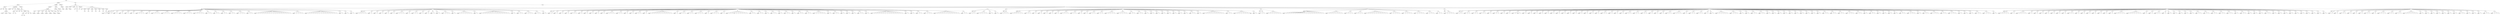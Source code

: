 digraph Tree {
	"t0" [label = "TEI"];
	"t1" [label = "teiHeader"];
	"t2" [label = "fileDesc"];
	"t3" [label = "titleStmt"];
	"t4" [label = "title"];
	"t5" [label = "title"];
	"t6" [label = "author"];
	"t7" [label = "persName"];
	"t8" [label = "forename"];
	"t9" [label = "forename"];
	"t10" [label = "surname"];
	"t11" [label = "publicationStmt"];
	"t12" [label = "publisher"];
	"t13" [label = "idno"];
	"t14" [label = "idno"];
	"t15" [label = "availability"];
	"t16" [label = "licence"];
	"t17" [label = "ab"];
	"t18" [label = "ref"];
	"t19" [label = "sourceDesc"];
	"t20" [label = "bibl"];
	"t21" [label = "name"];
	"t22" [label = "idno"];
	"t23" [label = "idno"];
	"t24" [label = "availability"];
	"t25" [label = "licence"];
	"t26" [label = "ab"];
	"t27" [label = "ref"];
	"t28" [label = "bibl"];
	"t29" [label = "date"];
	"t30" [label = "date"];
	"t31" [label = "idno"];
	"t32" [label = "profileDesc"];
	"t33" [label = "particDesc"];
	"t34" [label = "listPerson"];
	"t35" [label = "person"];
	"t36" [label = "persName"];
	"t37" [label = "person"];
	"t38" [label = "persName"];
	"t39" [label = "person"];
	"t40" [label = "persName"];
	"t41" [label = "person"];
	"t42" [label = "persName"];
	"t43" [label = "person"];
	"t44" [label = "persName"];
	"t45" [label = "person"];
	"t46" [label = "persName"];
	"t47" [label = "person"];
	"t48" [label = "persName"];
	"t49" [label = "textClass"];
	"t50" [label = "keywords"];
	"t51" [label = "term"];
	"t52" [label = "term"];
	"t53" [label = "classCode"];
	"t54" [label = "revisionDesc"];
	"t55" [label = "listChange"];
	"t56" [label = "change"];
	"t57" [label = "text"];
	"t58" [label = "front"];
	"t59" [label = "docTitle"];
	"t60" [label = "titlePart"];
	"t61" [label = "titlePart"];
	"t62" [label = "docDate"];
	"t63" [label = "docAuthor"];
	"t64" [label = "div"];
	"t65" [label = "div"];
	"t66" [label = "div"];
	"t67" [label = "p"];
	"t68" [label = "performance"];
	"t69" [label = "ab"];
	"t70" [label = "castList"];
	"t71" [label = "head"];
	"t72" [label = "castItem"];
	"t73" [label = "role"];
	"t74" [label = "castItem"];
	"t75" [label = "role"];
	"t76" [label = "castItem"];
	"t77" [label = "role"];
	"t78" [label = "castItem"];
	"t79" [label = "role"];
	"t80" [label = "castItem"];
	"t81" [label = "role"];
	"t82" [label = "castItem"];
	"t83" [label = "role"];
	"t84" [label = "castItem"];
	"t85" [label = "role"];
	"t86" [label = "body"];
	"t87" [label = "div"];
	"t88" [label = "head"];
	"t89" [label = "div"];
	"t90" [label = "head"];
	"t91" [label = "sp"];
	"t92" [label = "speaker"];
	"t93" [label = "l"];
	"t94" [label = "sp"];
	"t95" [label = "speaker"];
	"t96" [label = "l"];
	"t97" [label = "sp"];
	"t98" [label = "speaker"];
	"t99" [label = "l"];
	"t100" [label = "sp"];
	"t101" [label = "speaker"];
	"t102" [label = "l"];
	"t103" [label = "sp"];
	"t104" [label = "speaker"];
	"t105" [label = "l"];
	"t106" [label = "sp"];
	"t107" [label = "speaker"];
	"t108" [label = "l"];
	"t109" [label = "sp"];
	"t110" [label = "speaker"];
	"t111" [label = "l"];
	"t112" [label = "l"];
	"t113" [label = "l"];
	"t114" [label = "sp"];
	"t115" [label = "speaker"];
	"t116" [label = "l"];
	"t117" [label = "sp"];
	"t118" [label = "speaker"];
	"t119" [label = "l"];
	"t120" [label = "l"];
	"t121" [label = "l"];
	"t122" [label = "sp"];
	"t123" [label = "speaker"];
	"t124" [label = "l"];
	"t125" [label = "l"];
	"t126" [label = "l"];
	"t127" [label = "sp"];
	"t128" [label = "speaker"];
	"t129" [label = "l"];
	"t130" [label = "l"];
	"t131" [label = "l"];
	"t132" [label = "l"];
	"t133" [label = "sp"];
	"t134" [label = "speaker"];
	"t135" [label = "l"];
	"t136" [label = "l"];
	"t137" [label = "l"];
	"t138" [label = "sp"];
	"t139" [label = "speaker"];
	"t140" [label = "l"];
	"t141" [label = "l"];
	"t142" [label = "l"];
	"t143" [label = "l"];
	"t144" [label = "sp"];
	"t145" [label = "speaker"];
	"t146" [label = "l"];
	"t147" [label = "l"];
	"t148" [label = "sp"];
	"t149" [label = "speaker"];
	"t150" [label = "l"];
	"t151" [label = "l"];
	"t152" [label = "sp"];
	"t153" [label = "speaker"];
	"t154" [label = "l"];
	"t155" [label = "l"];
	"t156" [label = "sp"];
	"t157" [label = "speaker"];
	"t158" [label = "l"];
	"t159" [label = "l"];
	"t160" [label = "sp"];
	"t161" [label = "speaker"];
	"t162" [label = "l"];
	"t163" [label = "l"];
	"t164" [label = "l"];
	"t165" [label = "sp"];
	"t166" [label = "speaker"];
	"t167" [label = "l"];
	"t168" [label = "l"];
	"t169" [label = "sp"];
	"t170" [label = "speaker"];
	"t171" [label = "l"];
	"t172" [label = "l"];
	"t173" [label = "l"];
	"t174" [label = "l"];
	"t175" [label = "l"];
	"t176" [label = "l"];
	"t177" [label = "l"];
	"t178" [label = "l"];
	"t179" [label = "l"];
	"t180" [label = "l"];
	"t181" [label = "l"];
	"t182" [label = "l"];
	"t183" [label = "l"];
	"t184" [label = "l"];
	"t185" [label = "l"];
	"t186" [label = "l"];
	"t187" [label = "sp"];
	"t188" [label = "speaker"];
	"t189" [label = "l"];
	"t190" [label = "l"];
	"t191" [label = "l"];
	"t192" [label = "l"];
	"t193" [label = "sp"];
	"t194" [label = "speaker"];
	"t195" [label = "l"];
	"t196" [label = "l"];
	"t197" [label = "l"];
	"t198" [label = "l"];
	"t199" [label = "l"];
	"t200" [label = "l"];
	"t201" [label = "l"];
	"t202" [label = "l"];
	"t203" [label = "l"];
	"t204" [label = "l"];
	"t205" [label = "l"];
	"t206" [label = "l"];
	"t207" [label = "l"];
	"t208" [label = "l"];
	"t209" [label = "sp"];
	"t210" [label = "speaker"];
	"t211" [label = "l"];
	"t212" [label = "sp"];
	"t213" [label = "speaker"];
	"t214" [label = "l"];
	"t215" [label = "sp"];
	"t216" [label = "speaker"];
	"t217" [label = "l"];
	"t218" [label = "div"];
	"t219" [label = "head"];
	"t220" [label = "sp"];
	"t221" [label = "speaker"];
	"t222" [label = "l"];
	"t223" [label = "l"];
	"t224" [label = "l"];
	"t225" [label = "l"];
	"t226" [label = "sp"];
	"t227" [label = "speaker"];
	"t228" [label = "l"];
	"t229" [label = "sp"];
	"t230" [label = "speaker"];
	"t231" [label = "l"];
	"t232" [label = "sp"];
	"t233" [label = "speaker"];
	"t234" [label = "l"];
	"t235" [label = "sp"];
	"t236" [label = "speaker"];
	"t237" [label = "l"];
	"t238" [label = "sp"];
	"t239" [label = "speaker"];
	"t240" [label = "l"];
	"t241" [label = "sp"];
	"t242" [label = "speaker"];
	"t243" [label = "l"];
	"t244" [label = "l"];
	"t245" [label = "l"];
	"t246" [label = "sp"];
	"t247" [label = "speaker"];
	"t248" [label = "l"];
	"t249" [label = "sp"];
	"t250" [label = "speaker"];
	"t251" [label = "l"];
	"t252" [label = "l"];
	"t253" [label = "sp"];
	"t254" [label = "speaker"];
	"t255" [label = "l"];
	"t256" [label = "sp"];
	"t257" [label = "speaker"];
	"t258" [label = "l"];
	"t259" [label = "sp"];
	"t260" [label = "speaker"];
	"t261" [label = "l"];
	"t262" [label = "sp"];
	"t263" [label = "speaker"];
	"t264" [label = "l"];
	"t265" [label = "sp"];
	"t266" [label = "speaker"];
	"t267" [label = "l"];
	"t268" [label = "l"];
	"t269" [label = "l"];
	"t270" [label = "sp"];
	"t271" [label = "speaker"];
	"t272" [label = "l"];
	"t273" [label = "sp"];
	"t274" [label = "speaker"];
	"t275" [label = "l"];
	"t276" [label = "l"];
	"t277" [label = "l"];
	"t278" [label = "l"];
	"t279" [label = "l"];
	"t280" [label = "l"];
	"t281" [label = "sp"];
	"t282" [label = "speaker"];
	"t283" [label = "l"];
	"t284" [label = "sp"];
	"t285" [label = "speaker"];
	"t286" [label = "l"];
	"t287" [label = "l"];
	"t288" [label = "l"];
	"t289" [label = "l"];
	"t290" [label = "l"];
	"t291" [label = "l"];
	"t292" [label = "l"];
	"t293" [label = "l"];
	"t294" [label = "l"];
	"t295" [label = "l"];
	"t296" [label = "l"];
	"t297" [label = "l"];
	"t298" [label = "l"];
	"t299" [label = "sp"];
	"t300" [label = "speaker"];
	"t301" [label = "l"];
	"t302" [label = "sp"];
	"t303" [label = "speaker"];
	"t304" [label = "l"];
	"t305" [label = "l"];
	"t306" [label = "sp"];
	"t307" [label = "speaker"];
	"t308" [label = "l"];
	"t309" [label = "l"];
	"t310" [label = "l"];
	"t311" [label = "sp"];
	"t312" [label = "speaker"];
	"t313" [label = "l"];
	"t314" [label = "l"];
	"t315" [label = "sp"];
	"t316" [label = "speaker"];
	"t317" [label = "l"];
	"t318" [label = "div"];
	"t319" [label = "head"];
	"t320" [label = "sp"];
	"t321" [label = "speaker"];
	"t322" [label = "l"];
	"t323" [label = "sp"];
	"t324" [label = "speaker"];
	"t325" [label = "l"];
	"t326" [label = "sp"];
	"t327" [label = "speaker"];
	"t328" [label = "l"];
	"t329" [label = "sp"];
	"t330" [label = "speaker"];
	"t331" [label = "l"];
	"t332" [label = "sp"];
	"t333" [label = "speaker"];
	"t334" [label = "l"];
	"t335" [label = "l"];
	"t336" [label = "sp"];
	"t337" [label = "speaker"];
	"t338" [label = "l"];
	"t339" [label = "sp"];
	"t340" [label = "speaker"];
	"t341" [label = "l"];
	"t342" [label = "sp"];
	"t343" [label = "speaker"];
	"t344" [label = "l"];
	"t345" [label = "sp"];
	"t346" [label = "speaker"];
	"t347" [label = "l"];
	"t348" [label = "sp"];
	"t349" [label = "speaker"];
	"t350" [label = "l"];
	"t351" [label = "sp"];
	"t352" [label = "speaker"];
	"t353" [label = "l"];
	"t354" [label = "l"];
	"t355" [label = "l"];
	"t356" [label = "sp"];
	"t357" [label = "speaker"];
	"t358" [label = "l"];
	"t359" [label = "l"];
	"t360" [label = "sp"];
	"t361" [label = "speaker"];
	"t362" [label = "l"];
	"t363" [label = "sp"];
	"t364" [label = "speaker"];
	"t365" [label = "l"];
	"t366" [label = "sp"];
	"t367" [label = "speaker"];
	"t368" [label = "l"];
	"t369" [label = "l"];
	"t370" [label = "sp"];
	"t371" [label = "speaker"];
	"t372" [label = "l"];
	"t373" [label = "sp"];
	"t374" [label = "speaker"];
	"t375" [label = "l"];
	"t376" [label = "l"];
	"t377" [label = "l"];
	"t378" [label = "l"];
	"t379" [label = "l"];
	"t380" [label = "l"];
	"t381" [label = "l"];
	"t382" [label = "l"];
	"t383" [label = "l"];
	"t384" [label = "l"];
	"t385" [label = "sp"];
	"t386" [label = "speaker"];
	"t387" [label = "l"];
	"t388" [label = "sp"];
	"t389" [label = "speaker"];
	"t390" [label = "l"];
	"t391" [label = "l"];
	"t392" [label = "sp"];
	"t393" [label = "speaker"];
	"t394" [label = "l"];
	"t395" [label = "l"];
	"t396" [label = "sp"];
	"t397" [label = "speaker"];
	"t398" [label = "l"];
	"t399" [label = "l"];
	"t400" [label = "l"];
	"t401" [label = "sp"];
	"t402" [label = "speaker"];
	"t403" [label = "l"];
	"t404" [label = "sp"];
	"t405" [label = "speaker"];
	"t406" [label = "l"];
	"t407" [label = "l"];
	"t408" [label = "l"];
	"t409" [label = "sp"];
	"t410" [label = "speaker"];
	"t411" [label = "l"];
	"t412" [label = "sp"];
	"t413" [label = "speaker"];
	"t414" [label = "l"];
	"t415" [label = "l"];
	"t416" [label = "note"];
	"t417" [label = "l"];
	"t418" [label = "l"];
	"t419" [label = "l"];
	"t420" [label = "l"];
	"t421" [label = "l"];
	"t422" [label = "l"];
	"t423" [label = "sp"];
	"t424" [label = "speaker"];
	"t425" [label = "l"];
	"t426" [label = "l"];
	"t427" [label = "sp"];
	"t428" [label = "speaker"];
	"t429" [label = "l"];
	"t430" [label = "l"];
	"t431" [label = "sp"];
	"t432" [label = "speaker"];
	"t433" [label = "l"];
	"t434" [label = "sp"];
	"t435" [label = "speaker"];
	"t436" [label = "l"];
	"t437" [label = "l"];
	"t438" [label = "sp"];
	"t439" [label = "speaker"];
	"t440" [label = "l"];
	"t441" [label = "sp"];
	"t442" [label = "speaker"];
	"t443" [label = "l"];
	"t444" [label = "l"];
	"t445" [label = "sp"];
	"t446" [label = "speaker"];
	"t447" [label = "l"];
	"t448" [label = "sp"];
	"t449" [label = "speaker"];
	"t450" [label = "l"];
	"t451" [label = "l"];
	"t452" [label = "sp"];
	"t453" [label = "speaker"];
	"t454" [label = "l"];
	"t455" [label = "l"];
	"t456" [label = "sp"];
	"t457" [label = "speaker"];
	"t458" [label = "l"];
	"t459" [label = "l"];
	"t460" [label = "l"];
	"t461" [label = "l"];
	"t462" [label = "l"];
	"t463" [label = "sp"];
	"t464" [label = "speaker"];
	"t465" [label = "l"];
	"t466" [label = "sp"];
	"t467" [label = "speaker"];
	"t468" [label = "l"];
	"t469" [label = "l"];
	"t470" [label = "sp"];
	"t471" [label = "speaker"];
	"t472" [label = "l"];
	"t473" [label = "sp"];
	"t474" [label = "speaker"];
	"t475" [label = "l"];
	"t476" [label = "sp"];
	"t477" [label = "speaker"];
	"t478" [label = "l"];
	"t479" [label = "sp"];
	"t480" [label = "speaker"];
	"t481" [label = "l"];
	"t482" [label = "l"];
	"t483" [label = "sp"];
	"t484" [label = "speaker"];
	"t485" [label = "l"];
	"t486" [label = "sp"];
	"t487" [label = "speaker"];
	"t488" [label = "l"];
	"t489" [label = "l"];
	"t490" [label = "l"];
	"t491" [label = "l"];
	"t492" [label = "l"];
	"t493" [label = "l"];
	"t494" [label = "l"];
	"t495" [label = "l"];
	"t496" [label = "l"];
	"t497" [label = "l"];
	"t498" [label = "l"];
	"t499" [label = "l"];
	"t500" [label = "l"];
	"t501" [label = "l"];
	"t502" [label = "sp"];
	"t503" [label = "speaker"];
	"t504" [label = "l"];
	"t505" [label = "sp"];
	"t506" [label = "speaker"];
	"t507" [label = "l"];
	"t508" [label = "sp"];
	"t509" [label = "speaker"];
	"t510" [label = "l"];
	"t511" [label = "l"];
	"t512" [label = "sp"];
	"t513" [label = "speaker"];
	"t514" [label = "l"];
	"t515" [label = "l"];
	"t516" [label = "l"];
	"t517" [label = "sp"];
	"t518" [label = "speaker"];
	"t519" [label = "l"];
	"t520" [label = "l"];
	"t521" [label = "l"];
	"t522" [label = "l"];
	"t523" [label = "l"];
	"t524" [label = "l"];
	"t525" [label = "l"];
	"t526" [label = "l"];
	"t527" [label = "l"];
	"t528" [label = "l"];
	"t529" [label = "l"];
	"t530" [label = "sp"];
	"t531" [label = "speaker"];
	"t532" [label = "l"];
	"t533" [label = "l"];
	"t534" [label = "div"];
	"t535" [label = "head"];
	"t536" [label = "sp"];
	"t537" [label = "speaker"];
	"t538" [label = "l"];
	"t539" [label = "l"];
	"t540" [label = "sp"];
	"t541" [label = "speaker"];
	"t542" [label = "l"];
	"t543" [label = "l"];
	"t544" [label = "l"];
	"t545" [label = "l"];
	"t546" [label = "sp"];
	"t547" [label = "speaker"];
	"t548" [label = "l"];
	"t549" [label = "sp"];
	"t550" [label = "speaker"];
	"t551" [label = "l"];
	"t552" [label = "div"];
	"t553" [label = "head"];
	"t554" [label = "sp"];
	"t555" [label = "speaker"];
	"t556" [label = "l"];
	"t557" [label = "l"];
	"t558" [label = "l"];
	"t559" [label = "div"];
	"t560" [label = "head"];
	"t561" [label = "sp"];
	"t562" [label = "speaker"];
	"t563" [label = "l"];
	"t564" [label = "l"];
	"t565" [label = "l"];
	"t566" [label = "l"];
	"t567" [label = "l"];
	"t568" [label = "sp"];
	"t569" [label = "speaker"];
	"t570" [label = "l"];
	"t571" [label = "l"];
	"t572" [label = "sp"];
	"t573" [label = "speaker"];
	"t574" [label = "l"];
	"t575" [label = "sp"];
	"t576" [label = "speaker"];
	"t577" [label = "l"];
	"t578" [label = "sp"];
	"t579" [label = "speaker"];
	"t580" [label = "l"];
	"t581" [label = "sp"];
	"t582" [label = "speaker"];
	"t583" [label = "l"];
	"t584" [label = "sp"];
	"t585" [label = "speaker"];
	"t586" [label = "l"];
	"t587" [label = "sp"];
	"t588" [label = "speaker"];
	"t589" [label = "l"];
	"t590" [label = "l"];
	"t591" [label = "l"];
	"t592" [label = "sp"];
	"t593" [label = "speaker"];
	"t594" [label = "l"];
	"t595" [label = "l"];
	"t596" [label = "sp"];
	"t597" [label = "speaker"];
	"t598" [label = "l"];
	"t599" [label = "sp"];
	"t600" [label = "speaker"];
	"t601" [label = "l"];
	"t602" [label = "sp"];
	"t603" [label = "speaker"];
	"t604" [label = "l"];
	"t605" [label = "l"];
	"t606" [label = "sp"];
	"t607" [label = "speaker"];
	"t608" [label = "l"];
	"t609" [label = "l"];
	"t610" [label = "sp"];
	"t611" [label = "speaker"];
	"t612" [label = "l"];
	"t613" [label = "l"];
	"t614" [label = "l"];
	"t615" [label = "l"];
	"t616" [label = "sp"];
	"t617" [label = "speaker"];
	"t618" [label = "l"];
	"t619" [label = "l"];
	"t620" [label = "l"];
	"t621" [label = "l"];
	"t622" [label = "sp"];
	"t623" [label = "speaker"];
	"t624" [label = "l"];
	"t625" [label = "l"];
	"t626" [label = "sp"];
	"t627" [label = "speaker"];
	"t628" [label = "l"];
	"t629" [label = "l"];
	"t630" [label = "sp"];
	"t631" [label = "speaker"];
	"t632" [label = "l"];
	"t633" [label = "sp"];
	"t634" [label = "speaker"];
	"t635" [label = "l"];
	"t636" [label = "sp"];
	"t637" [label = "speaker"];
	"t638" [label = "l"];
	"t639" [label = "sp"];
	"t640" [label = "speaker"];
	"t641" [label = "l"];
	"t642" [label = "sp"];
	"t643" [label = "speaker"];
	"t644" [label = "l"];
	"t645" [label = "sp"];
	"t646" [label = "speaker"];
	"t647" [label = "l"];
	"t648" [label = "sp"];
	"t649" [label = "speaker"];
	"t650" [label = "l"];
	"t651" [label = "sp"];
	"t652" [label = "speaker"];
	"t653" [label = "l"];
	"t654" [label = "sp"];
	"t655" [label = "speaker"];
	"t656" [label = "l"];
	"t657" [label = "l"];
	"t658" [label = "sp"];
	"t659" [label = "speaker"];
	"t660" [label = "l"];
	"t661" [label = "sp"];
	"t662" [label = "speaker"];
	"t663" [label = "l"];
	"t664" [label = "l"];
	"t665" [label = "l"];
	"t666" [label = "l"];
	"t667" [label = "l"];
	"t668" [label = "l"];
	"t669" [label = "l"];
	"t670" [label = "l"];
	"t671" [label = "l"];
	"t672" [label = "sp"];
	"t673" [label = "speaker"];
	"t674" [label = "l"];
	"t675" [label = "l"];
	"t676" [label = "sp"];
	"t677" [label = "speaker"];
	"t678" [label = "l"];
	"t679" [label = "l"];
	"t680" [label = "l"];
	"t681" [label = "l"];
	"t682" [label = "l"];
	"t683" [label = "l"];
	"t684" [label = "stage"];
	"t685" [label = "sp"];
	"t686" [label = "speaker"];
	"t687" [label = "l"];
	"t688" [label = "div"];
	"t689" [label = "head"];
	"t690" [label = "sp"];
	"t691" [label = "speaker"];
	"t692" [label = "l"];
	"t693" [label = "l"];
	"t694" [label = "sp"];
	"t695" [label = "speaker"];
	"t696" [label = "l"];
	"t697" [label = "l"];
	"t698" [label = "l"];
	"t699" [label = "l"];
	"t700" [label = "l"];
	"t701" [label = "l"];
	"t702" [label = "div"];
	"t703" [label = "head"];
	"t704" [label = "sp"];
	"t705" [label = "speaker"];
	"t706" [label = "l"];
	"t707" [label = "l"];
	"t708" [label = "l"];
	"t709" [label = "l"];
	"t710" [label = "l"];
	"t711" [label = "l"];
	"t712" [label = "l"];
	"t713" [label = "l"];
	"t714" [label = "l"];
	"t715" [label = "l"];
	"t716" [label = "l"];
	"t717" [label = "l"];
	"t718" [label = "l"];
	"t719" [label = "l"];
	"t720" [label = "l"];
	"t721" [label = "l"];
	"t722" [label = "l"];
	"t723" [label = "l"];
	"t724" [label = "sp"];
	"t725" [label = "speaker"];
	"t726" [label = "l"];
	"t727" [label = "l"];
	"t728" [label = "l"];
	"t729" [label = "l"];
	"t730" [label = "l"];
	"t731" [label = "l"];
	"t732" [label = "l"];
	"t733" [label = "sp"];
	"t734" [label = "speaker"];
	"t735" [label = "l"];
	"t736" [label = "l"];
	"t737" [label = "l"];
	"t738" [label = "sp"];
	"t739" [label = "speaker"];
	"t740" [label = "l"];
	"t741" [label = "l"];
	"t742" [label = "l"];
	"t743" [label = "sp"];
	"t744" [label = "speaker"];
	"t745" [label = "l"];
	"t746" [label = "l"];
	"t747" [label = "l"];
	"t748" [label = "l"];
	"t749" [label = "l"];
	"t750" [label = "l"];
	"t751" [label = "l"];
	"t752" [label = "l"];
	"t753" [label = "l"];
	"t754" [label = "l"];
	"t755" [label = "sp"];
	"t756" [label = "speaker"];
	"t757" [label = "l"];
	"t758" [label = "l"];
	"t759" [label = "l"];
	"t760" [label = "l"];
	"t761" [label = "sp"];
	"t762" [label = "speaker"];
	"t763" [label = "l"];
	"t764" [label = "l"];
	"t765" [label = "l"];
	"t766" [label = "l"];
	"t767" [label = "sp"];
	"t768" [label = "speaker"];
	"t769" [label = "l"];
	"t770" [label = "l"];
	"t771" [label = "l"];
	"t772" [label = "l"];
	"t773" [label = "sp"];
	"t774" [label = "speaker"];
	"t775" [label = "l"];
	"t776" [label = "l"];
	"t777" [label = "l"];
	"t778" [label = "sp"];
	"t779" [label = "speaker"];
	"t780" [label = "l"];
	"t781" [label = "l"];
	"t782" [label = "div"];
	"t783" [label = "head"];
	"t784" [label = "sp"];
	"t785" [label = "speaker"];
	"t786" [label = "l"];
	"t787" [label = "l"];
	"t788" [label = "l"];
	"t789" [label = "l"];
	"t790" [label = "div"];
	"t791" [label = "head"];
	"t792" [label = "sp"];
	"t793" [label = "speaker"];
	"t794" [label = "l"];
	"t795" [label = "l"];
	"t796" [label = "sp"];
	"t797" [label = "speaker"];
	"t798" [label = "l"];
	"t799" [label = "l"];
	"t800" [label = "sp"];
	"t801" [label = "speaker"];
	"t802" [label = "l"];
	"t803" [label = "l"];
	"t804" [label = "sp"];
	"t805" [label = "speaker"];
	"t806" [label = "l"];
	"t807" [label = "l"];
	"t808" [label = "sp"];
	"t809" [label = "speaker"];
	"t810" [label = "l"];
	"t811" [label = "sp"];
	"t812" [label = "speaker"];
	"t813" [label = "l"];
	"t814" [label = "l"];
	"t815" [label = "sp"];
	"t816" [label = "speaker"];
	"t817" [label = "l"];
	"t818" [label = "sp"];
	"t819" [label = "speaker"];
	"t820" [label = "l"];
	"t821" [label = "sp"];
	"t822" [label = "speaker"];
	"t823" [label = "l"];
	"t824" [label = "stage"];
	"t825" [label = "l"];
	"t826" [label = "sp"];
	"t827" [label = "speaker"];
	"t828" [label = "l"];
	"t829" [label = "sp"];
	"t830" [label = "speaker"];
	"t831" [label = "l"];
	"t832" [label = "sp"];
	"t833" [label = "speaker"];
	"t834" [label = "l"];
	"t835" [label = "sp"];
	"t836" [label = "speaker"];
	"t837" [label = "l"];
	"t838" [label = "sp"];
	"t839" [label = "speaker"];
	"t840" [label = "l"];
	"t841" [label = "sp"];
	"t842" [label = "speaker"];
	"t843" [label = "l"];
	"t844" [label = "sp"];
	"t845" [label = "speaker"];
	"t846" [label = "l"];
	"t847" [label = "sp"];
	"t848" [label = "speaker"];
	"t849" [label = "l"];
	"t850" [label = "sp"];
	"t851" [label = "speaker"];
	"t852" [label = "l"];
	"t853" [label = "sp"];
	"t854" [label = "speaker"];
	"t855" [label = "l"];
	"t856" [label = "sp"];
	"t857" [label = "speaker"];
	"t858" [label = "l"];
	"t859" [label = "sp"];
	"t860" [label = "speaker"];
	"t861" [label = "l"];
	"t862" [label = "sp"];
	"t863" [label = "speaker"];
	"t864" [label = "l"];
	"t865" [label = "sp"];
	"t866" [label = "speaker"];
	"t867" [label = "l"];
	"t868" [label = "sp"];
	"t869" [label = "speaker"];
	"t870" [label = "l"];
	"t871" [label = "l"];
	"t872" [label = "sp"];
	"t873" [label = "speaker"];
	"t874" [label = "l"];
	"t875" [label = "sp"];
	"t876" [label = "speaker"];
	"t877" [label = "l"];
	"t878" [label = "sp"];
	"t879" [label = "speaker"];
	"t880" [label = "l"];
	"t881" [label = "sp"];
	"t882" [label = "speaker"];
	"t883" [label = "l"];
	"t884" [label = "l"];
	"t885" [label = "sp"];
	"t886" [label = "speaker"];
	"t887" [label = "l"];
	"t888" [label = "l"];
	"t889" [label = "sp"];
	"t890" [label = "speaker"];
	"t891" [label = "l"];
	"t892" [label = "l"];
	"t893" [label = "sp"];
	"t894" [label = "speaker"];
	"t895" [label = "l"];
	"t896" [label = "sp"];
	"t897" [label = "speaker"];
	"t898" [label = "l"];
	"t899" [label = "sp"];
	"t900" [label = "speaker"];
	"t901" [label = "l"];
	"t902" [label = "sp"];
	"t903" [label = "speaker"];
	"t904" [label = "l"];
	"t905" [label = "l"];
	"t906" [label = "sp"];
	"t907" [label = "speaker"];
	"t908" [label = "l"];
	"t909" [label = "l"];
	"t910" [label = "l"];
	"t911" [label = "sp"];
	"t912" [label = "speaker"];
	"t913" [label = "l"];
	"t914" [label = "sp"];
	"t915" [label = "speaker"];
	"t916" [label = "l"];
	"t917" [label = "l"];
	"t918" [label = "sp"];
	"t919" [label = "speaker"];
	"t920" [label = "l"];
	"t921" [label = "l"];
	"t922" [label = "sp"];
	"t923" [label = "speaker"];
	"t924" [label = "l"];
	"t925" [label = "sp"];
	"t926" [label = "speaker"];
	"t927" [label = "l"];
	"t928" [label = "sp"];
	"t929" [label = "speaker"];
	"t930" [label = "l"];
	"t931" [label = "l"];
	"t932" [label = "l"];
	"t933" [label = "l"];
	"t934" [label = "l"];
	"t935" [label = "sp"];
	"t936" [label = "speaker"];
	"t937" [label = "l"];
	"t938" [label = "l"];
	"t939" [label = "l"];
	"t940" [label = "sp"];
	"t941" [label = "speaker"];
	"t942" [label = "l"];
	"t943" [label = "sp"];
	"t944" [label = "speaker"];
	"t945" [label = "l"];
	"t946" [label = "sp"];
	"t947" [label = "speaker"];
	"t948" [label = "l"];
	"t949" [label = "l"];
	"t950" [label = "sp"];
	"t951" [label = "speaker"];
	"t952" [label = "l"];
	"t953" [label = "l"];
	"t954" [label = "sp"];
	"t955" [label = "speaker"];
	"t956" [label = "l"];
	"t957" [label = "sp"];
	"t958" [label = "speaker"];
	"t959" [label = "l"];
	"t960" [label = "sp"];
	"t961" [label = "speaker"];
	"t962" [label = "l"];
	"t963" [label = "sp"];
	"t964" [label = "speaker"];
	"t965" [label = "l"];
	"t966" [label = "sp"];
	"t967" [label = "speaker"];
	"t968" [label = "l"];
	"t969" [label = "sp"];
	"t970" [label = "speaker"];
	"t971" [label = "l"];
	"t972" [label = "sp"];
	"t973" [label = "speaker"];
	"t974" [label = "l"];
	"t975" [label = "sp"];
	"t976" [label = "speaker"];
	"t977" [label = "l"];
	"t978" [label = "sp"];
	"t979" [label = "speaker"];
	"t980" [label = "l"];
	"t981" [label = "sp"];
	"t982" [label = "speaker"];
	"t983" [label = "l"];
	"t984" [label = "sp"];
	"t985" [label = "speaker"];
	"t986" [label = "l"];
	"t987" [label = "l"];
	"t988" [label = "sp"];
	"t989" [label = "speaker"];
	"t990" [label = "l"];
	"t991" [label = "l"];
	"t992" [label = "sp"];
	"t993" [label = "speaker"];
	"t994" [label = "l"];
	"t995" [label = "l"];
	"t996" [label = "sp"];
	"t997" [label = "speaker"];
	"t998" [label = "l"];
	"t999" [label = "l"];
	"t1000" [label = "l"];
	"t1001" [label = "sp"];
	"t1002" [label = "speaker"];
	"t1003" [label = "l"];
	"t1004" [label = "l"];
	"t1005" [label = "sp"];
	"t1006" [label = "speaker"];
	"t1007" [label = "l"];
	"t1008" [label = "sp"];
	"t1009" [label = "speaker"];
	"t1010" [label = "l"];
	"t1011" [label = "l"];
	"t1012" [label = "sp"];
	"t1013" [label = "speaker"];
	"t1014" [label = "l"];
	"t1015" [label = "sp"];
	"t1016" [label = "speaker"];
	"t1017" [label = "l"];
	"t1018" [label = "sp"];
	"t1019" [label = "speaker"];
	"t1020" [label = "l"];
	"t1021" [label = "sp"];
	"t1022" [label = "speaker"];
	"t1023" [label = "l"];
	"t1024" [label = "sp"];
	"t1025" [label = "speaker"];
	"t1026" [label = "l"];
	"t1027" [label = "l"];
	"t1028" [label = "sp"];
	"t1029" [label = "speaker"];
	"t1030" [label = "l"];
	"t1031" [label = "l"];
	"t1032" [label = "l"];
	"t1033" [label = "sp"];
	"t1034" [label = "speaker"];
	"t1035" [label = "l"];
	"t1036" [label = "sp"];
	"t1037" [label = "speaker"];
	"t1038" [label = "l"];
	"t1039" [label = "l"];
	"t1040" [label = "sp"];
	"t1041" [label = "speaker"];
	"t1042" [label = "l"];
	"t1043" [label = "l"];
	"t1044" [label = "l"];
	"t1045" [label = "sp"];
	"t1046" [label = "speaker"];
	"t1047" [label = "l"];
	"t1048" [label = "l"];
	"t1049" [label = "sp"];
	"t1050" [label = "speaker"];
	"t1051" [label = "l"];
	"t1052" [label = "l"];
	"t1053" [label = "l"];
	"t1054" [label = "sp"];
	"t1055" [label = "speaker"];
	"t1056" [label = "l"];
	"t1057" [label = "sp"];
	"t1058" [label = "speaker"];
	"t1059" [label = "l"];
	"t1060" [label = "sp"];
	"t1061" [label = "speaker"];
	"t1062" [label = "l"];
	"t1063" [label = "sp"];
	"t1064" [label = "speaker"];
	"t1065" [label = "l"];
	"t1066" [label = "l"];
	"t1067" [label = "sp"];
	"t1068" [label = "speaker"];
	"t1069" [label = "l"];
	"t1070" [label = "l"];
	"t1071" [label = "l"];
	"t1072" [label = "sp"];
	"t1073" [label = "speaker"];
	"t1074" [label = "l"];
	"t1075" [label = "div"];
	"t1076" [label = "head"];
	"t1077" [label = "sp"];
	"t1078" [label = "speaker"];
	"t1079" [label = "l"];
	"t1080" [label = "l"];
	"t1081" [label = "l"];
	"t1082" [label = "l"];
	"t1083" [label = "sp"];
	"t1084" [label = "speaker"];
	"t1085" [label = "l"];
	"t1086" [label = "sp"];
	"t1087" [label = "speaker"];
	"t1088" [label = "l"];
	"t1089" [label = "l"];
	"t1090" [label = "l"];
	"t1091" [label = "l"];
	"t1092" [label = "sp"];
	"t1093" [label = "speaker"];
	"t1094" [label = "l"];
	"t1095" [label = "sp"];
	"t1096" [label = "speaker"];
	"t1097" [label = "l"];
	"t1098" [label = "sp"];
	"t1099" [label = "speaker"];
	"t1100" [label = "l"];
	"t1101" [label = "sp"];
	"t1102" [label = "speaker"];
	"t1103" [label = "l"];
	"t1104" [label = "sp"];
	"t1105" [label = "speaker"];
	"t1106" [label = "l"];
	"t1107" [label = "sp"];
	"t1108" [label = "speaker"];
	"t1109" [label = "l"];
	"t1110" [label = "sp"];
	"t1111" [label = "speaker"];
	"t1112" [label = "l"];
	"t1113" [label = "sp"];
	"t1114" [label = "speaker"];
	"t1115" [label = "l"];
	"t1116" [label = "l"];
	"t1117" [label = "sp"];
	"t1118" [label = "speaker"];
	"t1119" [label = "l"];
	"t1120" [label = "sp"];
	"t1121" [label = "speaker"];
	"t1122" [label = "l"];
	"t1123" [label = "sp"];
	"t1124" [label = "speaker"];
	"t1125" [label = "l"];
	"t1126" [label = "sp"];
	"t1127" [label = "speaker"];
	"t1128" [label = "l"];
	"t1129" [label = "sp"];
	"t1130" [label = "speaker"];
	"t1131" [label = "l"];
	"t1132" [label = "sp"];
	"t1133" [label = "speaker"];
	"t1134" [label = "l"];
	"t1135" [label = "sp"];
	"t1136" [label = "speaker"];
	"t1137" [label = "l"];
	"t1138" [label = "sp"];
	"t1139" [label = "speaker"];
	"t1140" [label = "l"];
	"t1141" [label = "l"];
	"t1142" [label = "l"];
	"t1143" [label = "l"];
	"t1144" [label = "sp"];
	"t1145" [label = "speaker"];
	"t1146" [label = "l"];
	"t1147" [label = "l"];
	"t1148" [label = "l"];
	"t1149" [label = "l"];
	"t1150" [label = "l"];
	"t1151" [label = "l"];
	"t1152" [label = "sp"];
	"t1153" [label = "speaker"];
	"t1154" [label = "l"];
	"t1155" [label = "sp"];
	"t1156" [label = "speaker"];
	"t1157" [label = "l"];
	"t1158" [label = "sp"];
	"t1159" [label = "speaker"];
	"t1160" [label = "l"];
	"t1161" [label = "l"];
	"t1162" [label = "sp"];
	"t1163" [label = "speaker"];
	"t1164" [label = "l"];
	"t1165" [label = "sp"];
	"t1166" [label = "speaker"];
	"t1167" [label = "l"];
	"t1168" [label = "sp"];
	"t1169" [label = "speaker"];
	"t1170" [label = "l"];
	"t1171" [label = "sp"];
	"t1172" [label = "speaker"];
	"t1173" [label = "l"];
	"t1174" [label = "sp"];
	"t1175" [label = "speaker"];
	"t1176" [label = "l"];
	"t1177" [label = "sp"];
	"t1178" [label = "speaker"];
	"t1179" [label = "l"];
	"t1180" [label = "sp"];
	"t1181" [label = "speaker"];
	"t1182" [label = "l"];
	"t1183" [label = "l"];
	"t1184" [label = "sp"];
	"t1185" [label = "speaker"];
	"t1186" [label = "l"];
	"t1187" [label = "l"];
	"t1188" [label = "sp"];
	"t1189" [label = "speaker"];
	"t1190" [label = "l"];
	"t1191" [label = "l"];
	"t1192" [label = "sp"];
	"t1193" [label = "speaker"];
	"t1194" [label = "l"];
	"t1195" [label = "l"];
	"t1196" [label = "sp"];
	"t1197" [label = "speaker"];
	"t1198" [label = "l"];
	"t1199" [label = "l"];
	"t1200" [label = "sp"];
	"t1201" [label = "speaker"];
	"t1202" [label = "l"];
	"t1203" [label = "sp"];
	"t1204" [label = "speaker"];
	"t1205" [label = "l"];
	"t1206" [label = "l"];
	"t1207" [label = "sp"];
	"t1208" [label = "speaker"];
	"t1209" [label = "l"];
	"t1210" [label = "sp"];
	"t1211" [label = "speaker"];
	"t1212" [label = "l"];
	"t1213" [label = "sp"];
	"t1214" [label = "speaker"];
	"t1215" [label = "l"];
	"t1216" [label = "sp"];
	"t1217" [label = "speaker"];
	"t1218" [label = "l"];
	"t1219" [label = "l"];
	"t1220" [label = "sp"];
	"t1221" [label = "speaker"];
	"t1222" [label = "l"];
	"t1223" [label = "sp"];
	"t1224" [label = "speaker"];
	"t1225" [label = "l"];
	"t1226" [label = "sp"];
	"t1227" [label = "speaker"];
	"t1228" [label = "l"];
	"t1229" [label = "sp"];
	"t1230" [label = "speaker"];
	"t1231" [label = "l"];
	"t1232" [label = "sp"];
	"t1233" [label = "speaker"];
	"t1234" [label = "l"];
	"t1235" [label = "sp"];
	"t1236" [label = "speaker"];
	"t1237" [label = "l"];
	"t1238" [label = "sp"];
	"t1239" [label = "speaker"];
	"t1240" [label = "l"];
	"t1241" [label = "sp"];
	"t1242" [label = "speaker"];
	"t1243" [label = "l"];
	"t1244" [label = "sp"];
	"t1245" [label = "speaker"];
	"t1246" [label = "l"];
	"t1247" [label = "sp"];
	"t1248" [label = "speaker"];
	"t1249" [label = "l"];
	"t1250" [label = "div"];
	"t1251" [label = "head"];
	"t1252" [label = "sp"];
	"t1253" [label = "speaker"];
	"t1254" [label = "l"];
	"t1255" [label = "sp"];
	"t1256" [label = "speaker"];
	"t1257" [label = "l"];
	"t1258" [label = "sp"];
	"t1259" [label = "speaker"];
	"t1260" [label = "l"];
	"t1261" [label = "l"];
	"t1262" [label = "sp"];
	"t1263" [label = "speaker"];
	"t1264" [label = "l"];
	"t1265" [label = "sp"];
	"t1266" [label = "speaker"];
	"t1267" [label = "l"];
	"t1268" [label = "sp"];
	"t1269" [label = "speaker"];
	"t1270" [label = "l"];
	"t1271" [label = "sp"];
	"t1272" [label = "speaker"];
	"t1273" [label = "l"];
	"t1274" [label = "l"];
	"t1275" [label = "sp"];
	"t1276" [label = "speaker"];
	"t1277" [label = "l"];
	"t1278" [label = "sp"];
	"t1279" [label = "speaker"];
	"t1280" [label = "l"];
	"t1281" [label = "l"];
	"t1282" [label = "l"];
	"t1283" [label = "sp"];
	"t1284" [label = "speaker"];
	"t1285" [label = "l"];
	"t1286" [label = "l"];
	"t1287" [label = "sp"];
	"t1288" [label = "speaker"];
	"t1289" [label = "l"];
	"t1290" [label = "l"];
	"t1291" [label = "sp"];
	"t1292" [label = "speaker"];
	"t1293" [label = "l"];
	"t1294" [label = "l"];
	"t1295" [label = "l"];
	"t1296" [label = "l"];
	"t1297" [label = "l"];
	"t1298" [label = "l"];
	"t1299" [label = "sp"];
	"t1300" [label = "speaker"];
	"t1301" [label = "l"];
	"t1302" [label = "sp"];
	"t1303" [label = "speaker"];
	"t1304" [label = "l"];
	"t1305" [label = "sp"];
	"t1306" [label = "speaker"];
	"t1307" [label = "l"];
	"t1308" [label = "sp"];
	"t1309" [label = "speaker"];
	"t1310" [label = "l"];
	"t1311" [label = "sp"];
	"t1312" [label = "speaker"];
	"t1313" [label = "l"];
	"t1314" [label = "sp"];
	"t1315" [label = "speaker"];
	"t1316" [label = "l"];
	"t1317" [label = "sp"];
	"t1318" [label = "speaker"];
	"t1319" [label = "l"];
	"t1320" [label = "sp"];
	"t1321" [label = "speaker"];
	"t1322" [label = "l"];
	"t1323" [label = "l"];
	"t1324" [label = "sp"];
	"t1325" [label = "speaker"];
	"t1326" [label = "l"];
	"t1327" [label = "sp"];
	"t1328" [label = "speaker"];
	"t1329" [label = "l"];
	"t1330" [label = "sp"];
	"t1331" [label = "speaker"];
	"t1332" [label = "l"];
	"t1333" [label = "sp"];
	"t1334" [label = "speaker"];
	"t1335" [label = "l"];
	"t1336" [label = "l"];
	"t1337" [label = "sp"];
	"t1338" [label = "speaker"];
	"t1339" [label = "l"];
	"t1340" [label = "l"];
	"t1341" [label = "l"];
	"t0" -> "t1";
	"t1" -> "t2";
	"t2" -> "t3";
	"t3" -> "t4";
	"t3" -> "t5";
	"t3" -> "t6";
	"t6" -> "t7";
	"t7" -> "t8";
	"t7" -> "t9";
	"t7" -> "t10";
	"t2" -> "t11";
	"t11" -> "t12";
	"t11" -> "t13";
	"t11" -> "t14";
	"t11" -> "t15";
	"t15" -> "t16";
	"t16" -> "t17";
	"t16" -> "t18";
	"t2" -> "t19";
	"t19" -> "t20";
	"t20" -> "t21";
	"t20" -> "t22";
	"t20" -> "t23";
	"t20" -> "t24";
	"t24" -> "t25";
	"t25" -> "t26";
	"t25" -> "t27";
	"t20" -> "t28";
	"t28" -> "t29";
	"t28" -> "t30";
	"t28" -> "t31";
	"t1" -> "t32";
	"t32" -> "t33";
	"t33" -> "t34";
	"t34" -> "t35";
	"t35" -> "t36";
	"t34" -> "t37";
	"t37" -> "t38";
	"t34" -> "t39";
	"t39" -> "t40";
	"t34" -> "t41";
	"t41" -> "t42";
	"t34" -> "t43";
	"t43" -> "t44";
	"t34" -> "t45";
	"t45" -> "t46";
	"t34" -> "t47";
	"t47" -> "t48";
	"t32" -> "t49";
	"t49" -> "t50";
	"t50" -> "t51";
	"t50" -> "t52";
	"t49" -> "t53";
	"t1" -> "t54";
	"t54" -> "t55";
	"t55" -> "t56";
	"t0" -> "t57";
	"t57" -> "t58";
	"t58" -> "t59";
	"t59" -> "t60";
	"t59" -> "t61";
	"t58" -> "t62";
	"t58" -> "t63";
	"t58" -> "t64";
	"t64" -> "t65";
	"t64" -> "t66";
	"t66" -> "t67";
	"t58" -> "t68";
	"t68" -> "t69";
	"t58" -> "t70";
	"t70" -> "t71";
	"t70" -> "t72";
	"t72" -> "t73";
	"t70" -> "t74";
	"t74" -> "t75";
	"t70" -> "t76";
	"t76" -> "t77";
	"t70" -> "t78";
	"t78" -> "t79";
	"t70" -> "t80";
	"t80" -> "t81";
	"t70" -> "t82";
	"t82" -> "t83";
	"t70" -> "t84";
	"t84" -> "t85";
	"t57" -> "t86";
	"t86" -> "t87";
	"t87" -> "t88";
	"t87" -> "t89";
	"t89" -> "t90";
	"t89" -> "t91";
	"t91" -> "t92";
	"t91" -> "t93";
	"t89" -> "t94";
	"t94" -> "t95";
	"t94" -> "t96";
	"t89" -> "t97";
	"t97" -> "t98";
	"t97" -> "t99";
	"t89" -> "t100";
	"t100" -> "t101";
	"t100" -> "t102";
	"t89" -> "t103";
	"t103" -> "t104";
	"t103" -> "t105";
	"t89" -> "t106";
	"t106" -> "t107";
	"t106" -> "t108";
	"t89" -> "t109";
	"t109" -> "t110";
	"t109" -> "t111";
	"t109" -> "t112";
	"t109" -> "t113";
	"t89" -> "t114";
	"t114" -> "t115";
	"t114" -> "t116";
	"t89" -> "t117";
	"t117" -> "t118";
	"t117" -> "t119";
	"t117" -> "t120";
	"t117" -> "t121";
	"t89" -> "t122";
	"t122" -> "t123";
	"t122" -> "t124";
	"t122" -> "t125";
	"t122" -> "t126";
	"t89" -> "t127";
	"t127" -> "t128";
	"t127" -> "t129";
	"t127" -> "t130";
	"t127" -> "t131";
	"t127" -> "t132";
	"t89" -> "t133";
	"t133" -> "t134";
	"t133" -> "t135";
	"t133" -> "t136";
	"t133" -> "t137";
	"t89" -> "t138";
	"t138" -> "t139";
	"t138" -> "t140";
	"t138" -> "t141";
	"t138" -> "t142";
	"t138" -> "t143";
	"t89" -> "t144";
	"t144" -> "t145";
	"t144" -> "t146";
	"t144" -> "t147";
	"t89" -> "t148";
	"t148" -> "t149";
	"t148" -> "t150";
	"t148" -> "t151";
	"t89" -> "t152";
	"t152" -> "t153";
	"t152" -> "t154";
	"t152" -> "t155";
	"t89" -> "t156";
	"t156" -> "t157";
	"t156" -> "t158";
	"t156" -> "t159";
	"t89" -> "t160";
	"t160" -> "t161";
	"t160" -> "t162";
	"t160" -> "t163";
	"t160" -> "t164";
	"t89" -> "t165";
	"t165" -> "t166";
	"t165" -> "t167";
	"t165" -> "t168";
	"t89" -> "t169";
	"t169" -> "t170";
	"t169" -> "t171";
	"t169" -> "t172";
	"t169" -> "t173";
	"t169" -> "t174";
	"t169" -> "t175";
	"t169" -> "t176";
	"t169" -> "t177";
	"t169" -> "t178";
	"t169" -> "t179";
	"t169" -> "t180";
	"t169" -> "t181";
	"t169" -> "t182";
	"t169" -> "t183";
	"t169" -> "t184";
	"t169" -> "t185";
	"t169" -> "t186";
	"t89" -> "t187";
	"t187" -> "t188";
	"t187" -> "t189";
	"t187" -> "t190";
	"t187" -> "t191";
	"t187" -> "t192";
	"t89" -> "t193";
	"t193" -> "t194";
	"t193" -> "t195";
	"t193" -> "t196";
	"t193" -> "t197";
	"t193" -> "t198";
	"t193" -> "t199";
	"t193" -> "t200";
	"t193" -> "t201";
	"t193" -> "t202";
	"t193" -> "t203";
	"t193" -> "t204";
	"t193" -> "t205";
	"t193" -> "t206";
	"t193" -> "t207";
	"t193" -> "t208";
	"t89" -> "t209";
	"t209" -> "t210";
	"t209" -> "t211";
	"t89" -> "t212";
	"t212" -> "t213";
	"t212" -> "t214";
	"t89" -> "t215";
	"t215" -> "t216";
	"t215" -> "t217";
	"t87" -> "t218";
	"t218" -> "t219";
	"t218" -> "t220";
	"t220" -> "t221";
	"t220" -> "t222";
	"t220" -> "t223";
	"t220" -> "t224";
	"t220" -> "t225";
	"t218" -> "t226";
	"t226" -> "t227";
	"t226" -> "t228";
	"t218" -> "t229";
	"t229" -> "t230";
	"t229" -> "t231";
	"t218" -> "t232";
	"t232" -> "t233";
	"t232" -> "t234";
	"t218" -> "t235";
	"t235" -> "t236";
	"t235" -> "t237";
	"t218" -> "t238";
	"t238" -> "t239";
	"t238" -> "t240";
	"t218" -> "t241";
	"t241" -> "t242";
	"t241" -> "t243";
	"t241" -> "t244";
	"t241" -> "t245";
	"t218" -> "t246";
	"t246" -> "t247";
	"t246" -> "t248";
	"t218" -> "t249";
	"t249" -> "t250";
	"t249" -> "t251";
	"t249" -> "t252";
	"t218" -> "t253";
	"t253" -> "t254";
	"t253" -> "t255";
	"t218" -> "t256";
	"t256" -> "t257";
	"t256" -> "t258";
	"t218" -> "t259";
	"t259" -> "t260";
	"t259" -> "t261";
	"t218" -> "t262";
	"t262" -> "t263";
	"t262" -> "t264";
	"t218" -> "t265";
	"t265" -> "t266";
	"t265" -> "t267";
	"t265" -> "t268";
	"t265" -> "t269";
	"t218" -> "t270";
	"t270" -> "t271";
	"t270" -> "t272";
	"t218" -> "t273";
	"t273" -> "t274";
	"t273" -> "t275";
	"t273" -> "t276";
	"t273" -> "t277";
	"t273" -> "t278";
	"t273" -> "t279";
	"t273" -> "t280";
	"t218" -> "t281";
	"t281" -> "t282";
	"t281" -> "t283";
	"t218" -> "t284";
	"t284" -> "t285";
	"t284" -> "t286";
	"t284" -> "t287";
	"t284" -> "t288";
	"t284" -> "t289";
	"t284" -> "t290";
	"t284" -> "t291";
	"t284" -> "t292";
	"t284" -> "t293";
	"t284" -> "t294";
	"t284" -> "t295";
	"t284" -> "t296";
	"t284" -> "t297";
	"t284" -> "t298";
	"t218" -> "t299";
	"t299" -> "t300";
	"t299" -> "t301";
	"t218" -> "t302";
	"t302" -> "t303";
	"t302" -> "t304";
	"t302" -> "t305";
	"t218" -> "t306";
	"t306" -> "t307";
	"t306" -> "t308";
	"t306" -> "t309";
	"t306" -> "t310";
	"t218" -> "t311";
	"t311" -> "t312";
	"t311" -> "t313";
	"t311" -> "t314";
	"t218" -> "t315";
	"t315" -> "t316";
	"t315" -> "t317";
	"t87" -> "t318";
	"t318" -> "t319";
	"t318" -> "t320";
	"t320" -> "t321";
	"t320" -> "t322";
	"t318" -> "t323";
	"t323" -> "t324";
	"t323" -> "t325";
	"t318" -> "t326";
	"t326" -> "t327";
	"t326" -> "t328";
	"t318" -> "t329";
	"t329" -> "t330";
	"t329" -> "t331";
	"t318" -> "t332";
	"t332" -> "t333";
	"t332" -> "t334";
	"t332" -> "t335";
	"t318" -> "t336";
	"t336" -> "t337";
	"t336" -> "t338";
	"t318" -> "t339";
	"t339" -> "t340";
	"t339" -> "t341";
	"t318" -> "t342";
	"t342" -> "t343";
	"t342" -> "t344";
	"t318" -> "t345";
	"t345" -> "t346";
	"t345" -> "t347";
	"t318" -> "t348";
	"t348" -> "t349";
	"t348" -> "t350";
	"t318" -> "t351";
	"t351" -> "t352";
	"t351" -> "t353";
	"t351" -> "t354";
	"t351" -> "t355";
	"t318" -> "t356";
	"t356" -> "t357";
	"t356" -> "t358";
	"t356" -> "t359";
	"t318" -> "t360";
	"t360" -> "t361";
	"t360" -> "t362";
	"t318" -> "t363";
	"t363" -> "t364";
	"t363" -> "t365";
	"t318" -> "t366";
	"t366" -> "t367";
	"t366" -> "t368";
	"t366" -> "t369";
	"t318" -> "t370";
	"t370" -> "t371";
	"t370" -> "t372";
	"t318" -> "t373";
	"t373" -> "t374";
	"t373" -> "t375";
	"t373" -> "t376";
	"t373" -> "t377";
	"t373" -> "t378";
	"t373" -> "t379";
	"t373" -> "t380";
	"t373" -> "t381";
	"t373" -> "t382";
	"t373" -> "t383";
	"t373" -> "t384";
	"t318" -> "t385";
	"t385" -> "t386";
	"t385" -> "t387";
	"t318" -> "t388";
	"t388" -> "t389";
	"t388" -> "t390";
	"t388" -> "t391";
	"t318" -> "t392";
	"t392" -> "t393";
	"t392" -> "t394";
	"t392" -> "t395";
	"t318" -> "t396";
	"t396" -> "t397";
	"t396" -> "t398";
	"t396" -> "t399";
	"t396" -> "t400";
	"t318" -> "t401";
	"t401" -> "t402";
	"t401" -> "t403";
	"t318" -> "t404";
	"t404" -> "t405";
	"t404" -> "t406";
	"t404" -> "t407";
	"t404" -> "t408";
	"t318" -> "t409";
	"t409" -> "t410";
	"t409" -> "t411";
	"t318" -> "t412";
	"t412" -> "t413";
	"t412" -> "t414";
	"t412" -> "t415";
	"t412" -> "t416";
	"t412" -> "t417";
	"t412" -> "t418";
	"t412" -> "t419";
	"t412" -> "t420";
	"t412" -> "t421";
	"t412" -> "t422";
	"t318" -> "t423";
	"t423" -> "t424";
	"t423" -> "t425";
	"t423" -> "t426";
	"t318" -> "t427";
	"t427" -> "t428";
	"t427" -> "t429";
	"t427" -> "t430";
	"t318" -> "t431";
	"t431" -> "t432";
	"t431" -> "t433";
	"t318" -> "t434";
	"t434" -> "t435";
	"t434" -> "t436";
	"t434" -> "t437";
	"t318" -> "t438";
	"t438" -> "t439";
	"t438" -> "t440";
	"t318" -> "t441";
	"t441" -> "t442";
	"t441" -> "t443";
	"t441" -> "t444";
	"t318" -> "t445";
	"t445" -> "t446";
	"t445" -> "t447";
	"t318" -> "t448";
	"t448" -> "t449";
	"t448" -> "t450";
	"t448" -> "t451";
	"t318" -> "t452";
	"t452" -> "t453";
	"t452" -> "t454";
	"t452" -> "t455";
	"t318" -> "t456";
	"t456" -> "t457";
	"t456" -> "t458";
	"t456" -> "t459";
	"t456" -> "t460";
	"t456" -> "t461";
	"t456" -> "t462";
	"t318" -> "t463";
	"t463" -> "t464";
	"t463" -> "t465";
	"t318" -> "t466";
	"t466" -> "t467";
	"t466" -> "t468";
	"t466" -> "t469";
	"t318" -> "t470";
	"t470" -> "t471";
	"t470" -> "t472";
	"t318" -> "t473";
	"t473" -> "t474";
	"t473" -> "t475";
	"t318" -> "t476";
	"t476" -> "t477";
	"t476" -> "t478";
	"t318" -> "t479";
	"t479" -> "t480";
	"t479" -> "t481";
	"t479" -> "t482";
	"t318" -> "t483";
	"t483" -> "t484";
	"t483" -> "t485";
	"t318" -> "t486";
	"t486" -> "t487";
	"t486" -> "t488";
	"t486" -> "t489";
	"t486" -> "t490";
	"t486" -> "t491";
	"t486" -> "t492";
	"t486" -> "t493";
	"t486" -> "t494";
	"t486" -> "t495";
	"t486" -> "t496";
	"t486" -> "t497";
	"t486" -> "t498";
	"t486" -> "t499";
	"t486" -> "t500";
	"t486" -> "t501";
	"t318" -> "t502";
	"t502" -> "t503";
	"t502" -> "t504";
	"t318" -> "t505";
	"t505" -> "t506";
	"t505" -> "t507";
	"t318" -> "t508";
	"t508" -> "t509";
	"t508" -> "t510";
	"t508" -> "t511";
	"t318" -> "t512";
	"t512" -> "t513";
	"t512" -> "t514";
	"t512" -> "t515";
	"t512" -> "t516";
	"t318" -> "t517";
	"t517" -> "t518";
	"t517" -> "t519";
	"t517" -> "t520";
	"t517" -> "t521";
	"t517" -> "t522";
	"t517" -> "t523";
	"t517" -> "t524";
	"t517" -> "t525";
	"t517" -> "t526";
	"t517" -> "t527";
	"t517" -> "t528";
	"t517" -> "t529";
	"t318" -> "t530";
	"t530" -> "t531";
	"t530" -> "t532";
	"t530" -> "t533";
	"t87" -> "t534";
	"t534" -> "t535";
	"t534" -> "t536";
	"t536" -> "t537";
	"t536" -> "t538";
	"t536" -> "t539";
	"t534" -> "t540";
	"t540" -> "t541";
	"t540" -> "t542";
	"t540" -> "t543";
	"t540" -> "t544";
	"t540" -> "t545";
	"t534" -> "t546";
	"t546" -> "t547";
	"t546" -> "t548";
	"t534" -> "t549";
	"t549" -> "t550";
	"t549" -> "t551";
	"t87" -> "t552";
	"t552" -> "t553";
	"t552" -> "t554";
	"t554" -> "t555";
	"t554" -> "t556";
	"t554" -> "t557";
	"t554" -> "t558";
	"t87" -> "t559";
	"t559" -> "t560";
	"t559" -> "t561";
	"t561" -> "t562";
	"t561" -> "t563";
	"t561" -> "t564";
	"t561" -> "t565";
	"t561" -> "t566";
	"t561" -> "t567";
	"t559" -> "t568";
	"t568" -> "t569";
	"t568" -> "t570";
	"t568" -> "t571";
	"t559" -> "t572";
	"t572" -> "t573";
	"t572" -> "t574";
	"t559" -> "t575";
	"t575" -> "t576";
	"t575" -> "t577";
	"t559" -> "t578";
	"t578" -> "t579";
	"t578" -> "t580";
	"t559" -> "t581";
	"t581" -> "t582";
	"t581" -> "t583";
	"t559" -> "t584";
	"t584" -> "t585";
	"t584" -> "t586";
	"t559" -> "t587";
	"t587" -> "t588";
	"t587" -> "t589";
	"t587" -> "t590";
	"t587" -> "t591";
	"t559" -> "t592";
	"t592" -> "t593";
	"t592" -> "t594";
	"t592" -> "t595";
	"t559" -> "t596";
	"t596" -> "t597";
	"t596" -> "t598";
	"t559" -> "t599";
	"t599" -> "t600";
	"t599" -> "t601";
	"t559" -> "t602";
	"t602" -> "t603";
	"t602" -> "t604";
	"t602" -> "t605";
	"t559" -> "t606";
	"t606" -> "t607";
	"t606" -> "t608";
	"t606" -> "t609";
	"t559" -> "t610";
	"t610" -> "t611";
	"t610" -> "t612";
	"t610" -> "t613";
	"t610" -> "t614";
	"t610" -> "t615";
	"t559" -> "t616";
	"t616" -> "t617";
	"t616" -> "t618";
	"t616" -> "t619";
	"t616" -> "t620";
	"t616" -> "t621";
	"t559" -> "t622";
	"t622" -> "t623";
	"t622" -> "t624";
	"t622" -> "t625";
	"t559" -> "t626";
	"t626" -> "t627";
	"t626" -> "t628";
	"t626" -> "t629";
	"t559" -> "t630";
	"t630" -> "t631";
	"t630" -> "t632";
	"t559" -> "t633";
	"t633" -> "t634";
	"t633" -> "t635";
	"t559" -> "t636";
	"t636" -> "t637";
	"t636" -> "t638";
	"t559" -> "t639";
	"t639" -> "t640";
	"t639" -> "t641";
	"t559" -> "t642";
	"t642" -> "t643";
	"t642" -> "t644";
	"t559" -> "t645";
	"t645" -> "t646";
	"t645" -> "t647";
	"t559" -> "t648";
	"t648" -> "t649";
	"t648" -> "t650";
	"t559" -> "t651";
	"t651" -> "t652";
	"t651" -> "t653";
	"t559" -> "t654";
	"t654" -> "t655";
	"t654" -> "t656";
	"t654" -> "t657";
	"t559" -> "t658";
	"t658" -> "t659";
	"t658" -> "t660";
	"t559" -> "t661";
	"t661" -> "t662";
	"t661" -> "t663";
	"t661" -> "t664";
	"t661" -> "t665";
	"t661" -> "t666";
	"t661" -> "t667";
	"t661" -> "t668";
	"t661" -> "t669";
	"t661" -> "t670";
	"t661" -> "t671";
	"t559" -> "t672";
	"t672" -> "t673";
	"t672" -> "t674";
	"t672" -> "t675";
	"t559" -> "t676";
	"t676" -> "t677";
	"t676" -> "t678";
	"t676" -> "t679";
	"t676" -> "t680";
	"t676" -> "t681";
	"t676" -> "t682";
	"t676" -> "t683";
	"t676" -> "t684";
	"t559" -> "t685";
	"t685" -> "t686";
	"t685" -> "t687";
	"t87" -> "t688";
	"t688" -> "t689";
	"t688" -> "t690";
	"t690" -> "t691";
	"t690" -> "t692";
	"t690" -> "t693";
	"t688" -> "t694";
	"t694" -> "t695";
	"t694" -> "t696";
	"t694" -> "t697";
	"t694" -> "t698";
	"t694" -> "t699";
	"t694" -> "t700";
	"t694" -> "t701";
	"t87" -> "t702";
	"t702" -> "t703";
	"t702" -> "t704";
	"t704" -> "t705";
	"t704" -> "t706";
	"t704" -> "t707";
	"t704" -> "t708";
	"t704" -> "t709";
	"t704" -> "t710";
	"t704" -> "t711";
	"t704" -> "t712";
	"t704" -> "t713";
	"t704" -> "t714";
	"t704" -> "t715";
	"t704" -> "t716";
	"t704" -> "t717";
	"t704" -> "t718";
	"t704" -> "t719";
	"t704" -> "t720";
	"t704" -> "t721";
	"t704" -> "t722";
	"t704" -> "t723";
	"t702" -> "t724";
	"t724" -> "t725";
	"t724" -> "t726";
	"t724" -> "t727";
	"t724" -> "t728";
	"t724" -> "t729";
	"t724" -> "t730";
	"t724" -> "t731";
	"t724" -> "t732";
	"t702" -> "t733";
	"t733" -> "t734";
	"t733" -> "t735";
	"t733" -> "t736";
	"t733" -> "t737";
	"t702" -> "t738";
	"t738" -> "t739";
	"t738" -> "t740";
	"t738" -> "t741";
	"t738" -> "t742";
	"t702" -> "t743";
	"t743" -> "t744";
	"t743" -> "t745";
	"t743" -> "t746";
	"t743" -> "t747";
	"t743" -> "t748";
	"t743" -> "t749";
	"t743" -> "t750";
	"t743" -> "t751";
	"t743" -> "t752";
	"t743" -> "t753";
	"t743" -> "t754";
	"t702" -> "t755";
	"t755" -> "t756";
	"t755" -> "t757";
	"t755" -> "t758";
	"t755" -> "t759";
	"t755" -> "t760";
	"t702" -> "t761";
	"t761" -> "t762";
	"t761" -> "t763";
	"t761" -> "t764";
	"t761" -> "t765";
	"t761" -> "t766";
	"t702" -> "t767";
	"t767" -> "t768";
	"t767" -> "t769";
	"t767" -> "t770";
	"t767" -> "t771";
	"t767" -> "t772";
	"t702" -> "t773";
	"t773" -> "t774";
	"t773" -> "t775";
	"t773" -> "t776";
	"t773" -> "t777";
	"t702" -> "t778";
	"t778" -> "t779";
	"t778" -> "t780";
	"t778" -> "t781";
	"t87" -> "t782";
	"t782" -> "t783";
	"t782" -> "t784";
	"t784" -> "t785";
	"t784" -> "t786";
	"t784" -> "t787";
	"t784" -> "t788";
	"t784" -> "t789";
	"t87" -> "t790";
	"t790" -> "t791";
	"t790" -> "t792";
	"t792" -> "t793";
	"t792" -> "t794";
	"t792" -> "t795";
	"t790" -> "t796";
	"t796" -> "t797";
	"t796" -> "t798";
	"t796" -> "t799";
	"t790" -> "t800";
	"t800" -> "t801";
	"t800" -> "t802";
	"t800" -> "t803";
	"t790" -> "t804";
	"t804" -> "t805";
	"t804" -> "t806";
	"t804" -> "t807";
	"t790" -> "t808";
	"t808" -> "t809";
	"t808" -> "t810";
	"t790" -> "t811";
	"t811" -> "t812";
	"t811" -> "t813";
	"t811" -> "t814";
	"t790" -> "t815";
	"t815" -> "t816";
	"t815" -> "t817";
	"t790" -> "t818";
	"t818" -> "t819";
	"t818" -> "t820";
	"t790" -> "t821";
	"t821" -> "t822";
	"t821" -> "t823";
	"t821" -> "t824";
	"t821" -> "t825";
	"t790" -> "t826";
	"t826" -> "t827";
	"t826" -> "t828";
	"t790" -> "t829";
	"t829" -> "t830";
	"t829" -> "t831";
	"t790" -> "t832";
	"t832" -> "t833";
	"t832" -> "t834";
	"t790" -> "t835";
	"t835" -> "t836";
	"t835" -> "t837";
	"t790" -> "t838";
	"t838" -> "t839";
	"t838" -> "t840";
	"t790" -> "t841";
	"t841" -> "t842";
	"t841" -> "t843";
	"t790" -> "t844";
	"t844" -> "t845";
	"t844" -> "t846";
	"t790" -> "t847";
	"t847" -> "t848";
	"t847" -> "t849";
	"t790" -> "t850";
	"t850" -> "t851";
	"t850" -> "t852";
	"t790" -> "t853";
	"t853" -> "t854";
	"t853" -> "t855";
	"t790" -> "t856";
	"t856" -> "t857";
	"t856" -> "t858";
	"t790" -> "t859";
	"t859" -> "t860";
	"t859" -> "t861";
	"t790" -> "t862";
	"t862" -> "t863";
	"t862" -> "t864";
	"t790" -> "t865";
	"t865" -> "t866";
	"t865" -> "t867";
	"t790" -> "t868";
	"t868" -> "t869";
	"t868" -> "t870";
	"t868" -> "t871";
	"t790" -> "t872";
	"t872" -> "t873";
	"t872" -> "t874";
	"t790" -> "t875";
	"t875" -> "t876";
	"t875" -> "t877";
	"t790" -> "t878";
	"t878" -> "t879";
	"t878" -> "t880";
	"t790" -> "t881";
	"t881" -> "t882";
	"t881" -> "t883";
	"t881" -> "t884";
	"t790" -> "t885";
	"t885" -> "t886";
	"t885" -> "t887";
	"t885" -> "t888";
	"t790" -> "t889";
	"t889" -> "t890";
	"t889" -> "t891";
	"t889" -> "t892";
	"t790" -> "t893";
	"t893" -> "t894";
	"t893" -> "t895";
	"t790" -> "t896";
	"t896" -> "t897";
	"t896" -> "t898";
	"t790" -> "t899";
	"t899" -> "t900";
	"t899" -> "t901";
	"t790" -> "t902";
	"t902" -> "t903";
	"t902" -> "t904";
	"t902" -> "t905";
	"t790" -> "t906";
	"t906" -> "t907";
	"t906" -> "t908";
	"t906" -> "t909";
	"t906" -> "t910";
	"t790" -> "t911";
	"t911" -> "t912";
	"t911" -> "t913";
	"t790" -> "t914";
	"t914" -> "t915";
	"t914" -> "t916";
	"t914" -> "t917";
	"t790" -> "t918";
	"t918" -> "t919";
	"t918" -> "t920";
	"t918" -> "t921";
	"t790" -> "t922";
	"t922" -> "t923";
	"t922" -> "t924";
	"t790" -> "t925";
	"t925" -> "t926";
	"t925" -> "t927";
	"t790" -> "t928";
	"t928" -> "t929";
	"t928" -> "t930";
	"t928" -> "t931";
	"t928" -> "t932";
	"t928" -> "t933";
	"t928" -> "t934";
	"t790" -> "t935";
	"t935" -> "t936";
	"t935" -> "t937";
	"t935" -> "t938";
	"t935" -> "t939";
	"t790" -> "t940";
	"t940" -> "t941";
	"t940" -> "t942";
	"t790" -> "t943";
	"t943" -> "t944";
	"t943" -> "t945";
	"t790" -> "t946";
	"t946" -> "t947";
	"t946" -> "t948";
	"t946" -> "t949";
	"t790" -> "t950";
	"t950" -> "t951";
	"t950" -> "t952";
	"t950" -> "t953";
	"t790" -> "t954";
	"t954" -> "t955";
	"t954" -> "t956";
	"t790" -> "t957";
	"t957" -> "t958";
	"t957" -> "t959";
	"t790" -> "t960";
	"t960" -> "t961";
	"t960" -> "t962";
	"t790" -> "t963";
	"t963" -> "t964";
	"t963" -> "t965";
	"t790" -> "t966";
	"t966" -> "t967";
	"t966" -> "t968";
	"t790" -> "t969";
	"t969" -> "t970";
	"t969" -> "t971";
	"t790" -> "t972";
	"t972" -> "t973";
	"t972" -> "t974";
	"t790" -> "t975";
	"t975" -> "t976";
	"t975" -> "t977";
	"t790" -> "t978";
	"t978" -> "t979";
	"t978" -> "t980";
	"t790" -> "t981";
	"t981" -> "t982";
	"t981" -> "t983";
	"t790" -> "t984";
	"t984" -> "t985";
	"t984" -> "t986";
	"t984" -> "t987";
	"t790" -> "t988";
	"t988" -> "t989";
	"t988" -> "t990";
	"t988" -> "t991";
	"t790" -> "t992";
	"t992" -> "t993";
	"t992" -> "t994";
	"t992" -> "t995";
	"t790" -> "t996";
	"t996" -> "t997";
	"t996" -> "t998";
	"t996" -> "t999";
	"t996" -> "t1000";
	"t790" -> "t1001";
	"t1001" -> "t1002";
	"t1001" -> "t1003";
	"t1001" -> "t1004";
	"t790" -> "t1005";
	"t1005" -> "t1006";
	"t1005" -> "t1007";
	"t790" -> "t1008";
	"t1008" -> "t1009";
	"t1008" -> "t1010";
	"t1008" -> "t1011";
	"t790" -> "t1012";
	"t1012" -> "t1013";
	"t1012" -> "t1014";
	"t790" -> "t1015";
	"t1015" -> "t1016";
	"t1015" -> "t1017";
	"t790" -> "t1018";
	"t1018" -> "t1019";
	"t1018" -> "t1020";
	"t790" -> "t1021";
	"t1021" -> "t1022";
	"t1021" -> "t1023";
	"t790" -> "t1024";
	"t1024" -> "t1025";
	"t1024" -> "t1026";
	"t1024" -> "t1027";
	"t790" -> "t1028";
	"t1028" -> "t1029";
	"t1028" -> "t1030";
	"t1028" -> "t1031";
	"t1028" -> "t1032";
	"t790" -> "t1033";
	"t1033" -> "t1034";
	"t1033" -> "t1035";
	"t790" -> "t1036";
	"t1036" -> "t1037";
	"t1036" -> "t1038";
	"t1036" -> "t1039";
	"t790" -> "t1040";
	"t1040" -> "t1041";
	"t1040" -> "t1042";
	"t1040" -> "t1043";
	"t1040" -> "t1044";
	"t790" -> "t1045";
	"t1045" -> "t1046";
	"t1045" -> "t1047";
	"t1045" -> "t1048";
	"t790" -> "t1049";
	"t1049" -> "t1050";
	"t1049" -> "t1051";
	"t1049" -> "t1052";
	"t1049" -> "t1053";
	"t790" -> "t1054";
	"t1054" -> "t1055";
	"t1054" -> "t1056";
	"t790" -> "t1057";
	"t1057" -> "t1058";
	"t1057" -> "t1059";
	"t790" -> "t1060";
	"t1060" -> "t1061";
	"t1060" -> "t1062";
	"t790" -> "t1063";
	"t1063" -> "t1064";
	"t1063" -> "t1065";
	"t1063" -> "t1066";
	"t790" -> "t1067";
	"t1067" -> "t1068";
	"t1067" -> "t1069";
	"t1067" -> "t1070";
	"t1067" -> "t1071";
	"t790" -> "t1072";
	"t1072" -> "t1073";
	"t1072" -> "t1074";
	"t87" -> "t1075";
	"t1075" -> "t1076";
	"t1075" -> "t1077";
	"t1077" -> "t1078";
	"t1077" -> "t1079";
	"t1077" -> "t1080";
	"t1077" -> "t1081";
	"t1077" -> "t1082";
	"t1075" -> "t1083";
	"t1083" -> "t1084";
	"t1083" -> "t1085";
	"t1075" -> "t1086";
	"t1086" -> "t1087";
	"t1086" -> "t1088";
	"t1086" -> "t1089";
	"t1086" -> "t1090";
	"t1086" -> "t1091";
	"t1075" -> "t1092";
	"t1092" -> "t1093";
	"t1092" -> "t1094";
	"t1075" -> "t1095";
	"t1095" -> "t1096";
	"t1095" -> "t1097";
	"t1075" -> "t1098";
	"t1098" -> "t1099";
	"t1098" -> "t1100";
	"t1075" -> "t1101";
	"t1101" -> "t1102";
	"t1101" -> "t1103";
	"t1075" -> "t1104";
	"t1104" -> "t1105";
	"t1104" -> "t1106";
	"t1075" -> "t1107";
	"t1107" -> "t1108";
	"t1107" -> "t1109";
	"t1075" -> "t1110";
	"t1110" -> "t1111";
	"t1110" -> "t1112";
	"t1075" -> "t1113";
	"t1113" -> "t1114";
	"t1113" -> "t1115";
	"t1113" -> "t1116";
	"t1075" -> "t1117";
	"t1117" -> "t1118";
	"t1117" -> "t1119";
	"t1075" -> "t1120";
	"t1120" -> "t1121";
	"t1120" -> "t1122";
	"t1075" -> "t1123";
	"t1123" -> "t1124";
	"t1123" -> "t1125";
	"t1075" -> "t1126";
	"t1126" -> "t1127";
	"t1126" -> "t1128";
	"t1075" -> "t1129";
	"t1129" -> "t1130";
	"t1129" -> "t1131";
	"t1075" -> "t1132";
	"t1132" -> "t1133";
	"t1132" -> "t1134";
	"t1075" -> "t1135";
	"t1135" -> "t1136";
	"t1135" -> "t1137";
	"t1075" -> "t1138";
	"t1138" -> "t1139";
	"t1138" -> "t1140";
	"t1138" -> "t1141";
	"t1138" -> "t1142";
	"t1138" -> "t1143";
	"t1075" -> "t1144";
	"t1144" -> "t1145";
	"t1144" -> "t1146";
	"t1144" -> "t1147";
	"t1144" -> "t1148";
	"t1144" -> "t1149";
	"t1144" -> "t1150";
	"t1144" -> "t1151";
	"t1075" -> "t1152";
	"t1152" -> "t1153";
	"t1152" -> "t1154";
	"t1075" -> "t1155";
	"t1155" -> "t1156";
	"t1155" -> "t1157";
	"t1075" -> "t1158";
	"t1158" -> "t1159";
	"t1158" -> "t1160";
	"t1158" -> "t1161";
	"t1075" -> "t1162";
	"t1162" -> "t1163";
	"t1162" -> "t1164";
	"t1075" -> "t1165";
	"t1165" -> "t1166";
	"t1165" -> "t1167";
	"t1075" -> "t1168";
	"t1168" -> "t1169";
	"t1168" -> "t1170";
	"t1075" -> "t1171";
	"t1171" -> "t1172";
	"t1171" -> "t1173";
	"t1075" -> "t1174";
	"t1174" -> "t1175";
	"t1174" -> "t1176";
	"t1075" -> "t1177";
	"t1177" -> "t1178";
	"t1177" -> "t1179";
	"t1075" -> "t1180";
	"t1180" -> "t1181";
	"t1180" -> "t1182";
	"t1180" -> "t1183";
	"t1075" -> "t1184";
	"t1184" -> "t1185";
	"t1184" -> "t1186";
	"t1184" -> "t1187";
	"t1075" -> "t1188";
	"t1188" -> "t1189";
	"t1188" -> "t1190";
	"t1188" -> "t1191";
	"t1075" -> "t1192";
	"t1192" -> "t1193";
	"t1192" -> "t1194";
	"t1192" -> "t1195";
	"t1075" -> "t1196";
	"t1196" -> "t1197";
	"t1196" -> "t1198";
	"t1196" -> "t1199";
	"t1075" -> "t1200";
	"t1200" -> "t1201";
	"t1200" -> "t1202";
	"t1075" -> "t1203";
	"t1203" -> "t1204";
	"t1203" -> "t1205";
	"t1203" -> "t1206";
	"t1075" -> "t1207";
	"t1207" -> "t1208";
	"t1207" -> "t1209";
	"t1075" -> "t1210";
	"t1210" -> "t1211";
	"t1210" -> "t1212";
	"t1075" -> "t1213";
	"t1213" -> "t1214";
	"t1213" -> "t1215";
	"t1075" -> "t1216";
	"t1216" -> "t1217";
	"t1216" -> "t1218";
	"t1216" -> "t1219";
	"t1075" -> "t1220";
	"t1220" -> "t1221";
	"t1220" -> "t1222";
	"t1075" -> "t1223";
	"t1223" -> "t1224";
	"t1223" -> "t1225";
	"t1075" -> "t1226";
	"t1226" -> "t1227";
	"t1226" -> "t1228";
	"t1075" -> "t1229";
	"t1229" -> "t1230";
	"t1229" -> "t1231";
	"t1075" -> "t1232";
	"t1232" -> "t1233";
	"t1232" -> "t1234";
	"t1075" -> "t1235";
	"t1235" -> "t1236";
	"t1235" -> "t1237";
	"t1075" -> "t1238";
	"t1238" -> "t1239";
	"t1238" -> "t1240";
	"t1075" -> "t1241";
	"t1241" -> "t1242";
	"t1241" -> "t1243";
	"t1075" -> "t1244";
	"t1244" -> "t1245";
	"t1244" -> "t1246";
	"t1075" -> "t1247";
	"t1247" -> "t1248";
	"t1247" -> "t1249";
	"t87" -> "t1250";
	"t1250" -> "t1251";
	"t1250" -> "t1252";
	"t1252" -> "t1253";
	"t1252" -> "t1254";
	"t1250" -> "t1255";
	"t1255" -> "t1256";
	"t1255" -> "t1257";
	"t1250" -> "t1258";
	"t1258" -> "t1259";
	"t1258" -> "t1260";
	"t1258" -> "t1261";
	"t1250" -> "t1262";
	"t1262" -> "t1263";
	"t1262" -> "t1264";
	"t1250" -> "t1265";
	"t1265" -> "t1266";
	"t1265" -> "t1267";
	"t1250" -> "t1268";
	"t1268" -> "t1269";
	"t1268" -> "t1270";
	"t1250" -> "t1271";
	"t1271" -> "t1272";
	"t1271" -> "t1273";
	"t1271" -> "t1274";
	"t1250" -> "t1275";
	"t1275" -> "t1276";
	"t1275" -> "t1277";
	"t1250" -> "t1278";
	"t1278" -> "t1279";
	"t1278" -> "t1280";
	"t1278" -> "t1281";
	"t1278" -> "t1282";
	"t1250" -> "t1283";
	"t1283" -> "t1284";
	"t1283" -> "t1285";
	"t1283" -> "t1286";
	"t1250" -> "t1287";
	"t1287" -> "t1288";
	"t1287" -> "t1289";
	"t1287" -> "t1290";
	"t1250" -> "t1291";
	"t1291" -> "t1292";
	"t1291" -> "t1293";
	"t1291" -> "t1294";
	"t1291" -> "t1295";
	"t1291" -> "t1296";
	"t1291" -> "t1297";
	"t1291" -> "t1298";
	"t1250" -> "t1299";
	"t1299" -> "t1300";
	"t1299" -> "t1301";
	"t1250" -> "t1302";
	"t1302" -> "t1303";
	"t1302" -> "t1304";
	"t1250" -> "t1305";
	"t1305" -> "t1306";
	"t1305" -> "t1307";
	"t1250" -> "t1308";
	"t1308" -> "t1309";
	"t1308" -> "t1310";
	"t1250" -> "t1311";
	"t1311" -> "t1312";
	"t1311" -> "t1313";
	"t1250" -> "t1314";
	"t1314" -> "t1315";
	"t1314" -> "t1316";
	"t1250" -> "t1317";
	"t1317" -> "t1318";
	"t1317" -> "t1319";
	"t1250" -> "t1320";
	"t1320" -> "t1321";
	"t1320" -> "t1322";
	"t1320" -> "t1323";
	"t1250" -> "t1324";
	"t1324" -> "t1325";
	"t1324" -> "t1326";
	"t1250" -> "t1327";
	"t1327" -> "t1328";
	"t1327" -> "t1329";
	"t1250" -> "t1330";
	"t1330" -> "t1331";
	"t1330" -> "t1332";
	"t1250" -> "t1333";
	"t1333" -> "t1334";
	"t1333" -> "t1335";
	"t1333" -> "t1336";
	"t1250" -> "t1337";
	"t1337" -> "t1338";
	"t1337" -> "t1339";
	"t1337" -> "t1340";
	"t1337" -> "t1341";
}
